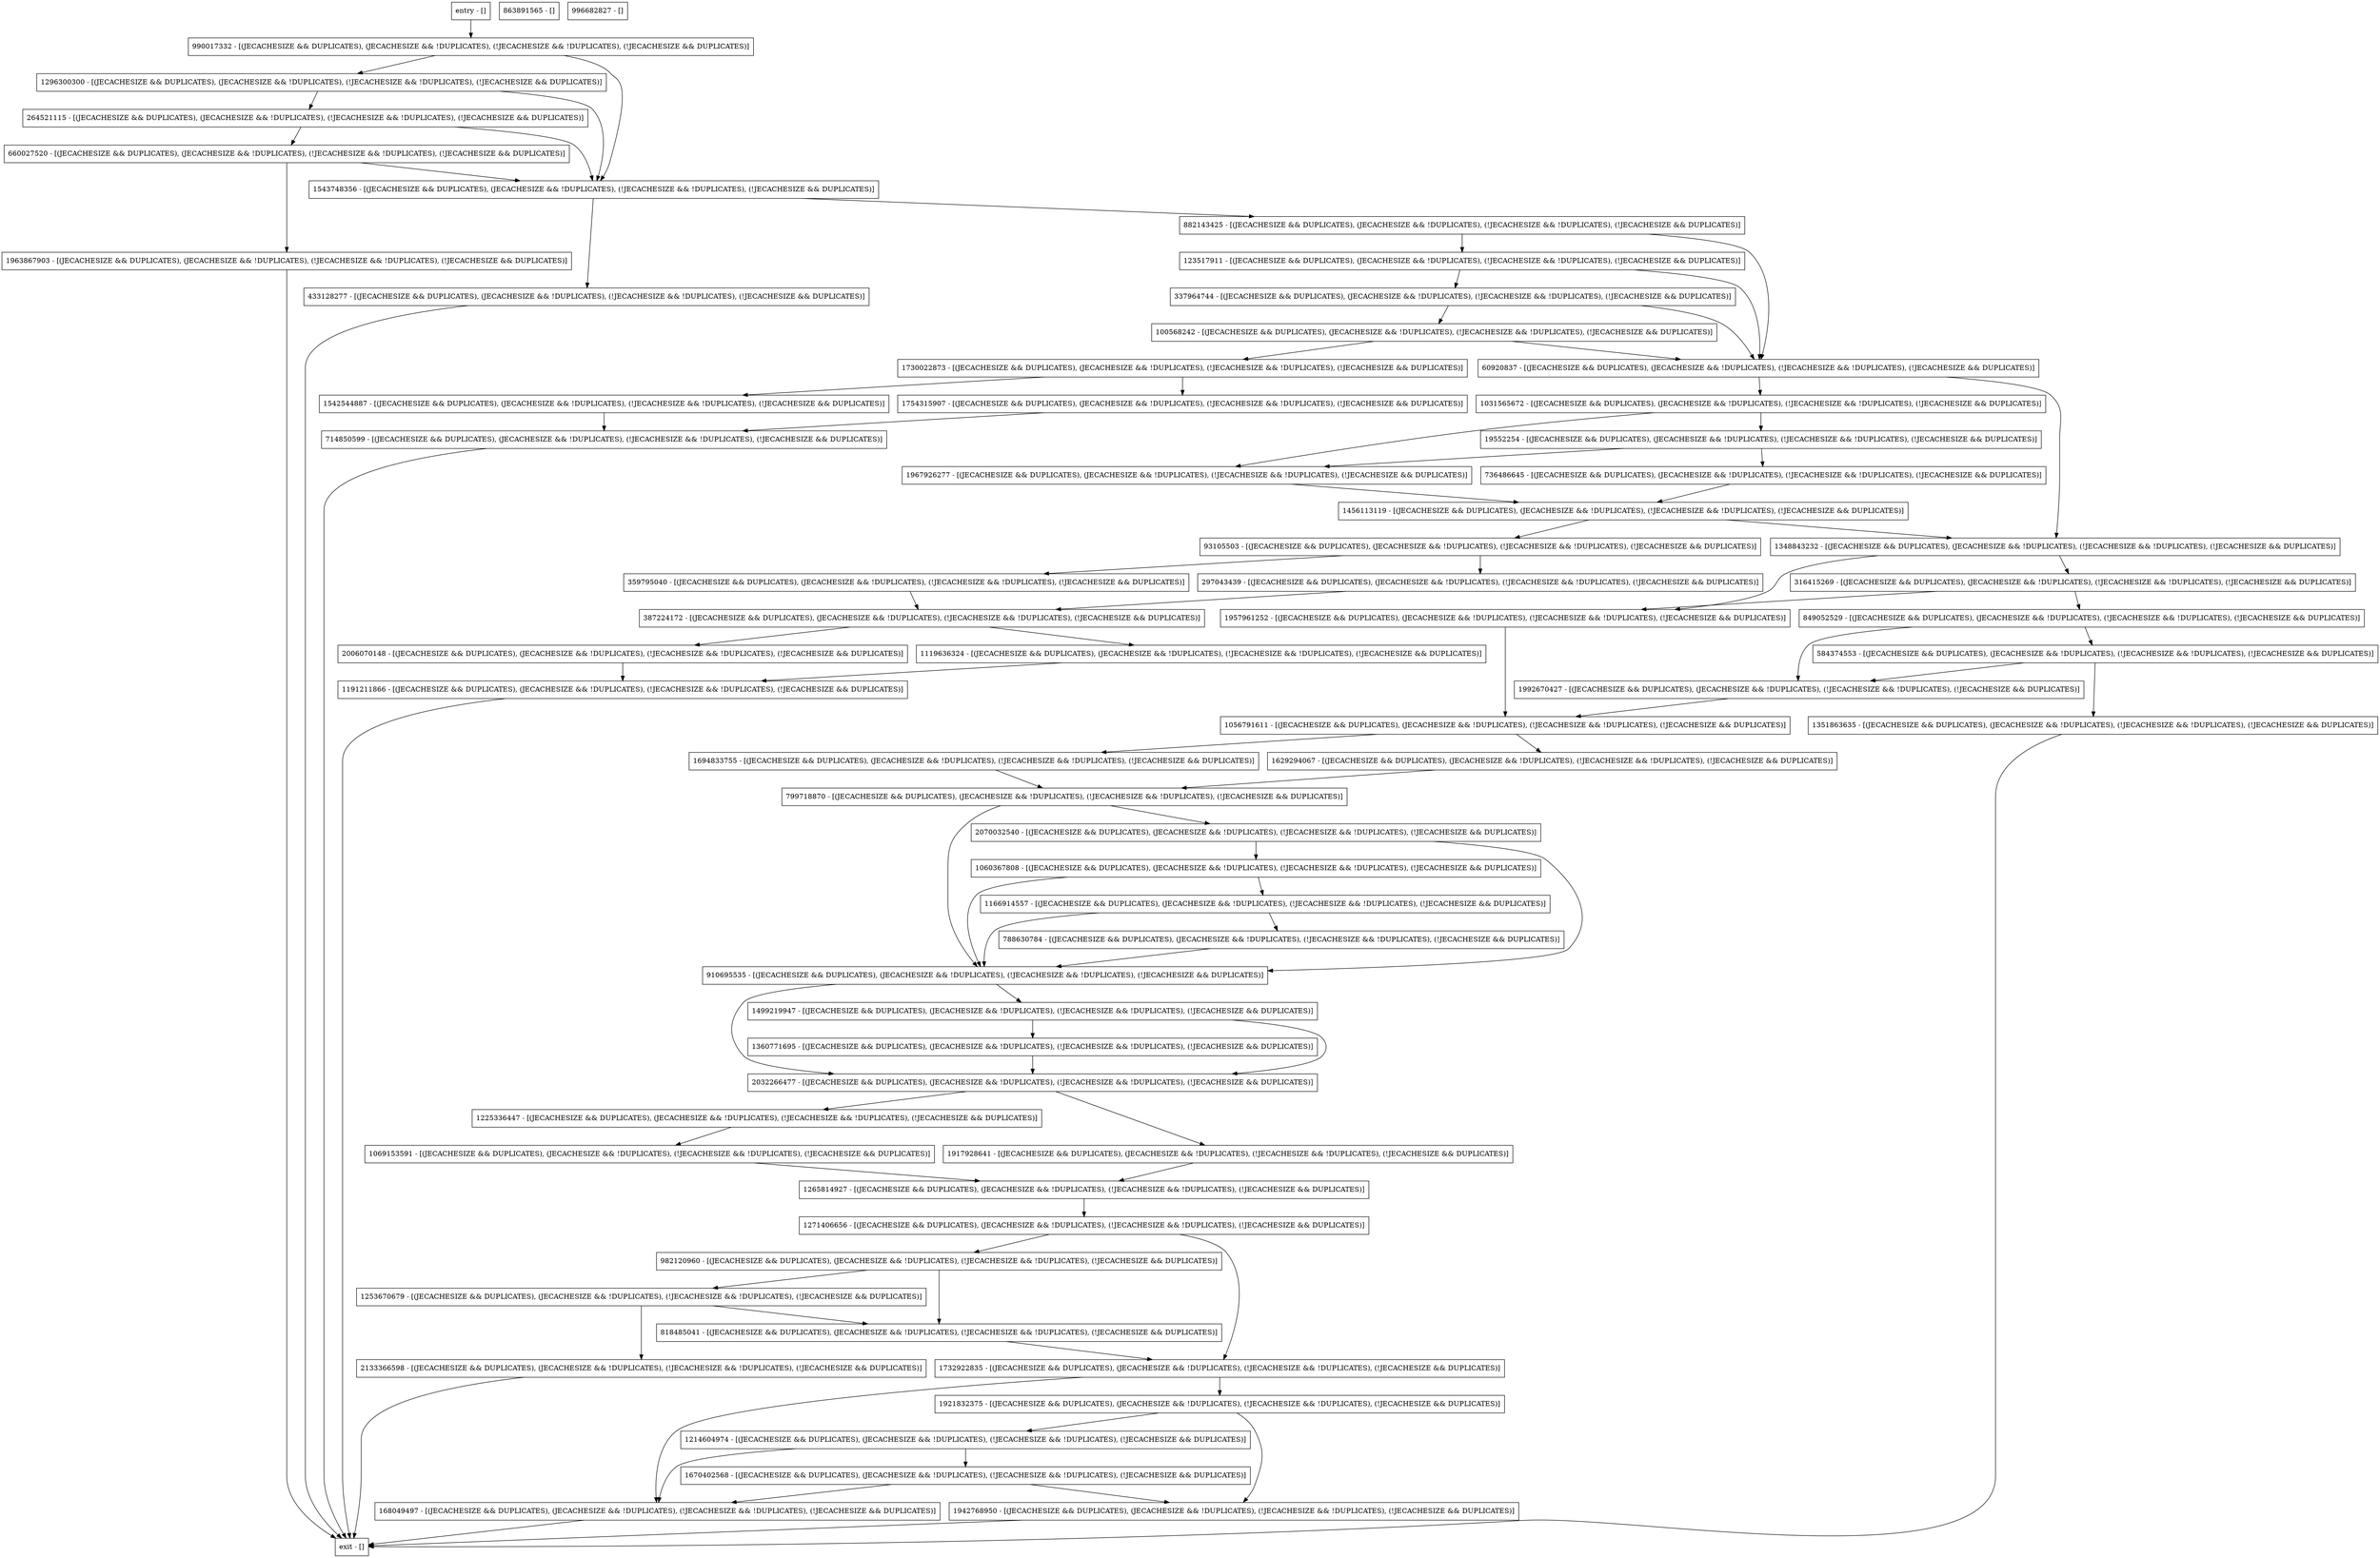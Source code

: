 digraph logInternal {
node [shape=record];
1271406656 [label="1271406656 - [(JECACHESIZE && DUPLICATES), (JECACHESIZE && !DUPLICATES), (!JECACHESIZE && !DUPLICATES), (!JECACHESIZE && DUPLICATES)]"];
1967926277 [label="1967926277 - [(JECACHESIZE && DUPLICATES), (JECACHESIZE && !DUPLICATES), (!JECACHESIZE && !DUPLICATES), (!JECACHESIZE && DUPLICATES)]"];
1069153591 [label="1069153591 - [(JECACHESIZE && DUPLICATES), (JECACHESIZE && !DUPLICATES), (!JECACHESIZE && !DUPLICATES), (!JECACHESIZE && DUPLICATES)]"];
863891565 [label="863891565 - []"];
93105503 [label="93105503 - [(JECACHESIZE && DUPLICATES), (JECACHESIZE && !DUPLICATES), (!JECACHESIZE && !DUPLICATES), (!JECACHESIZE && DUPLICATES)]"];
1031565672 [label="1031565672 - [(JECACHESIZE && DUPLICATES), (JECACHESIZE && !DUPLICATES), (!JECACHESIZE && !DUPLICATES), (!JECACHESIZE && DUPLICATES)]"];
359795040 [label="359795040 - [(JECACHESIZE && DUPLICATES), (JECACHESIZE && !DUPLICATES), (!JECACHESIZE && !DUPLICATES), (!JECACHESIZE && DUPLICATES)]"];
1942768950 [label="1942768950 - [(JECACHESIZE && DUPLICATES), (JECACHESIZE && !DUPLICATES), (!JECACHESIZE && !DUPLICATES), (!JECACHESIZE && DUPLICATES)]"];
297043439 [label="297043439 - [(JECACHESIZE && DUPLICATES), (JECACHESIZE && !DUPLICATES), (!JECACHESIZE && !DUPLICATES), (!JECACHESIZE && DUPLICATES)]"];
1542544887 [label="1542544887 - [(JECACHESIZE && DUPLICATES), (JECACHESIZE && !DUPLICATES), (!JECACHESIZE && !DUPLICATES), (!JECACHESIZE && DUPLICATES)]"];
736486645 [label="736486645 - [(JECACHESIZE && DUPLICATES), (JECACHESIZE && !DUPLICATES), (!JECACHESIZE && !DUPLICATES), (!JECACHESIZE && DUPLICATES)]"];
433128277 [label="433128277 - [(JECACHESIZE && DUPLICATES), (JECACHESIZE && !DUPLICATES), (!JECACHESIZE && !DUPLICATES), (!JECACHESIZE && DUPLICATES)]"];
1917928641 [label="1917928641 - [(JECACHESIZE && DUPLICATES), (JECACHESIZE && !DUPLICATES), (!JECACHESIZE && !DUPLICATES), (!JECACHESIZE && DUPLICATES)]"];
1166914557 [label="1166914557 - [(JECACHESIZE && DUPLICATES), (JECACHESIZE && !DUPLICATES), (!JECACHESIZE && !DUPLICATES), (!JECACHESIZE && DUPLICATES)]"];
1456113119 [label="1456113119 - [(JECACHESIZE && DUPLICATES), (JECACHESIZE && !DUPLICATES), (!JECACHESIZE && !DUPLICATES), (!JECACHESIZE && DUPLICATES)]"];
996682827 [label="996682827 - []"];
1992670427 [label="1992670427 - [(JECACHESIZE && DUPLICATES), (JECACHESIZE && !DUPLICATES), (!JECACHESIZE && !DUPLICATES), (!JECACHESIZE && DUPLICATES)]"];
584374553 [label="584374553 - [(JECACHESIZE && DUPLICATES), (JECACHESIZE && !DUPLICATES), (!JECACHESIZE && !DUPLICATES), (!JECACHESIZE && DUPLICATES)]"];
818485041 [label="818485041 - [(JECACHESIZE && DUPLICATES), (JECACHESIZE && !DUPLICATES), (!JECACHESIZE && !DUPLICATES), (!JECACHESIZE && DUPLICATES)]"];
1694833755 [label="1694833755 - [(JECACHESIZE && DUPLICATES), (JECACHESIZE && !DUPLICATES), (!JECACHESIZE && !DUPLICATES), (!JECACHESIZE && DUPLICATES)]"];
168049497 [label="168049497 - [(JECACHESIZE && DUPLICATES), (JECACHESIZE && !DUPLICATES), (!JECACHESIZE && !DUPLICATES), (!JECACHESIZE && DUPLICATES)]"];
849052529 [label="849052529 - [(JECACHESIZE && DUPLICATES), (JECACHESIZE && !DUPLICATES), (!JECACHESIZE && !DUPLICATES), (!JECACHESIZE && DUPLICATES)]"];
entry [label="entry - []"];
exit [label="exit - []"];
1732922835 [label="1732922835 - [(JECACHESIZE && DUPLICATES), (JECACHESIZE && !DUPLICATES), (!JECACHESIZE && !DUPLICATES), (!JECACHESIZE && DUPLICATES)]"];
264521115 [label="264521115 - [(JECACHESIZE && DUPLICATES), (JECACHESIZE && !DUPLICATES), (!JECACHESIZE && !DUPLICATES), (!JECACHESIZE && DUPLICATES)]"];
1543748356 [label="1543748356 - [(JECACHESIZE && DUPLICATES), (JECACHESIZE && !DUPLICATES), (!JECACHESIZE && !DUPLICATES), (!JECACHESIZE && DUPLICATES)]"];
337964744 [label="337964744 - [(JECACHESIZE && DUPLICATES), (JECACHESIZE && !DUPLICATES), (!JECACHESIZE && !DUPLICATES), (!JECACHESIZE && DUPLICATES)]"];
982120960 [label="982120960 - [(JECACHESIZE && DUPLICATES), (JECACHESIZE && !DUPLICATES), (!JECACHESIZE && !DUPLICATES), (!JECACHESIZE && DUPLICATES)]"];
910695535 [label="910695535 - [(JECACHESIZE && DUPLICATES), (JECACHESIZE && !DUPLICATES), (!JECACHESIZE && !DUPLICATES), (!JECACHESIZE && DUPLICATES)]"];
1056791611 [label="1056791611 - [(JECACHESIZE && DUPLICATES), (JECACHESIZE && !DUPLICATES), (!JECACHESIZE && !DUPLICATES), (!JECACHESIZE && DUPLICATES)]"];
1351863635 [label="1351863635 - [(JECACHESIZE && DUPLICATES), (JECACHESIZE && !DUPLICATES), (!JECACHESIZE && !DUPLICATES), (!JECACHESIZE && DUPLICATES)]"];
1963867903 [label="1963867903 - [(JECACHESIZE && DUPLICATES), (JECACHESIZE && !DUPLICATES), (!JECACHESIZE && !DUPLICATES), (!JECACHESIZE && DUPLICATES)]"];
1060367808 [label="1060367808 - [(JECACHESIZE && DUPLICATES), (JECACHESIZE && !DUPLICATES), (!JECACHESIZE && !DUPLICATES), (!JECACHESIZE && DUPLICATES)]"];
1253670679 [label="1253670679 - [(JECACHESIZE && DUPLICATES), (JECACHESIZE && !DUPLICATES), (!JECACHESIZE && !DUPLICATES), (!JECACHESIZE && DUPLICATES)]"];
1225336447 [label="1225336447 - [(JECACHESIZE && DUPLICATES), (JECACHESIZE && !DUPLICATES), (!JECACHESIZE && !DUPLICATES), (!JECACHESIZE && DUPLICATES)]"];
100568242 [label="100568242 - [(JECACHESIZE && DUPLICATES), (JECACHESIZE && !DUPLICATES), (!JECACHESIZE && !DUPLICATES), (!JECACHESIZE && DUPLICATES)]"];
799718870 [label="799718870 - [(JECACHESIZE && DUPLICATES), (JECACHESIZE && !DUPLICATES), (!JECACHESIZE && !DUPLICATES), (!JECACHESIZE && DUPLICATES)]"];
1921832375 [label="1921832375 - [(JECACHESIZE && DUPLICATES), (JECACHESIZE && !DUPLICATES), (!JECACHESIZE && !DUPLICATES), (!JECACHESIZE && DUPLICATES)]"];
1214604974 [label="1214604974 - [(JECACHESIZE && DUPLICATES), (JECACHESIZE && !DUPLICATES), (!JECACHESIZE && !DUPLICATES), (!JECACHESIZE && DUPLICATES)]"];
387224172 [label="387224172 - [(JECACHESIZE && DUPLICATES), (JECACHESIZE && !DUPLICATES), (!JECACHESIZE && !DUPLICATES), (!JECACHESIZE && DUPLICATES)]"];
1957961252 [label="1957961252 - [(JECACHESIZE && DUPLICATES), (JECACHESIZE && !DUPLICATES), (!JECACHESIZE && !DUPLICATES), (!JECACHESIZE && DUPLICATES)]"];
660027520 [label="660027520 - [(JECACHESIZE && DUPLICATES), (JECACHESIZE && !DUPLICATES), (!JECACHESIZE && !DUPLICATES), (!JECACHESIZE && DUPLICATES)]"];
1265814927 [label="1265814927 - [(JECACHESIZE && DUPLICATES), (JECACHESIZE && !DUPLICATES), (!JECACHESIZE && !DUPLICATES), (!JECACHESIZE && DUPLICATES)]"];
1119636324 [label="1119636324 - [(JECACHESIZE && DUPLICATES), (JECACHESIZE && !DUPLICATES), (!JECACHESIZE && !DUPLICATES), (!JECACHESIZE && DUPLICATES)]"];
2032266477 [label="2032266477 - [(JECACHESIZE && DUPLICATES), (JECACHESIZE && !DUPLICATES), (!JECACHESIZE && !DUPLICATES), (!JECACHESIZE && DUPLICATES)]"];
714850599 [label="714850599 - [(JECACHESIZE && DUPLICATES), (JECACHESIZE && !DUPLICATES), (!JECACHESIZE && !DUPLICATES), (!JECACHESIZE && DUPLICATES)]"];
2070032540 [label="2070032540 - [(JECACHESIZE && DUPLICATES), (JECACHESIZE && !DUPLICATES), (!JECACHESIZE && !DUPLICATES), (!JECACHESIZE && DUPLICATES)]"];
1499219947 [label="1499219947 - [(JECACHESIZE && DUPLICATES), (JECACHESIZE && !DUPLICATES), (!JECACHESIZE && !DUPLICATES), (!JECACHESIZE && DUPLICATES)]"];
2133366598 [label="2133366598 - [(JECACHESIZE && DUPLICATES), (JECACHESIZE && !DUPLICATES), (!JECACHESIZE && !DUPLICATES), (!JECACHESIZE && DUPLICATES)]"];
1191211866 [label="1191211866 - [(JECACHESIZE && DUPLICATES), (JECACHESIZE && !DUPLICATES), (!JECACHESIZE && !DUPLICATES), (!JECACHESIZE && DUPLICATES)]"];
316415269 [label="316415269 - [(JECACHESIZE && DUPLICATES), (JECACHESIZE && !DUPLICATES), (!JECACHESIZE && !DUPLICATES), (!JECACHESIZE && DUPLICATES)]"];
19552254 [label="19552254 - [(JECACHESIZE && DUPLICATES), (JECACHESIZE && !DUPLICATES), (!JECACHESIZE && !DUPLICATES), (!JECACHESIZE && DUPLICATES)]"];
1360771695 [label="1360771695 - [(JECACHESIZE && DUPLICATES), (JECACHESIZE && !DUPLICATES), (!JECACHESIZE && !DUPLICATES), (!JECACHESIZE && DUPLICATES)]"];
788630784 [label="788630784 - [(JECACHESIZE && DUPLICATES), (JECACHESIZE && !DUPLICATES), (!JECACHESIZE && !DUPLICATES), (!JECACHESIZE && DUPLICATES)]"];
2006070148 [label="2006070148 - [(JECACHESIZE && DUPLICATES), (JECACHESIZE && !DUPLICATES), (!JECACHESIZE && !DUPLICATES), (!JECACHESIZE && DUPLICATES)]"];
1730022873 [label="1730022873 - [(JECACHESIZE && DUPLICATES), (JECACHESIZE && !DUPLICATES), (!JECACHESIZE && !DUPLICATES), (!JECACHESIZE && DUPLICATES)]"];
1348843232 [label="1348843232 - [(JECACHESIZE && DUPLICATES), (JECACHESIZE && !DUPLICATES), (!JECACHESIZE && !DUPLICATES), (!JECACHESIZE && DUPLICATES)]"];
990017332 [label="990017332 - [(JECACHESIZE && DUPLICATES), (JECACHESIZE && !DUPLICATES), (!JECACHESIZE && !DUPLICATES), (!JECACHESIZE && DUPLICATES)]"];
60920837 [label="60920837 - [(JECACHESIZE && DUPLICATES), (JECACHESIZE && !DUPLICATES), (!JECACHESIZE && !DUPLICATES), (!JECACHESIZE && DUPLICATES)]"];
1754315907 [label="1754315907 - [(JECACHESIZE && DUPLICATES), (JECACHESIZE && !DUPLICATES), (!JECACHESIZE && !DUPLICATES), (!JECACHESIZE && DUPLICATES)]"];
1629294067 [label="1629294067 - [(JECACHESIZE && DUPLICATES), (JECACHESIZE && !DUPLICATES), (!JECACHESIZE && !DUPLICATES), (!JECACHESIZE && DUPLICATES)]"];
882143425 [label="882143425 - [(JECACHESIZE && DUPLICATES), (JECACHESIZE && !DUPLICATES), (!JECACHESIZE && !DUPLICATES), (!JECACHESIZE && DUPLICATES)]"];
1670402568 [label="1670402568 - [(JECACHESIZE && DUPLICATES), (JECACHESIZE && !DUPLICATES), (!JECACHESIZE && !DUPLICATES), (!JECACHESIZE && DUPLICATES)]"];
1296300300 [label="1296300300 - [(JECACHESIZE && DUPLICATES), (JECACHESIZE && !DUPLICATES), (!JECACHESIZE && !DUPLICATES), (!JECACHESIZE && DUPLICATES)]"];
123517911 [label="123517911 - [(JECACHESIZE && DUPLICATES), (JECACHESIZE && !DUPLICATES), (!JECACHESIZE && !DUPLICATES), (!JECACHESIZE && DUPLICATES)]"];
entry;
exit;
1271406656 -> 1732922835;
1271406656 -> 982120960;
1967926277 -> 1456113119;
1069153591 -> 1265814927;
93105503 -> 359795040;
93105503 -> 297043439;
1031565672 -> 1967926277;
1031565672 -> 19552254;
359795040 -> 387224172;
1942768950 -> exit;
297043439 -> 387224172;
1542544887 -> 714850599;
736486645 -> 1456113119;
433128277 -> exit;
1917928641 -> 1265814927;
1166914557 -> 788630784;
1166914557 -> 910695535;
1456113119 -> 93105503;
1456113119 -> 1348843232;
1992670427 -> 1056791611;
584374553 -> 1351863635;
584374553 -> 1992670427;
818485041 -> 1732922835;
1694833755 -> 799718870;
168049497 -> exit;
849052529 -> 1992670427;
849052529 -> 584374553;
entry -> 990017332;
1732922835 -> 168049497;
1732922835 -> 1921832375;
264521115 -> 660027520;
264521115 -> 1543748356;
1543748356 -> 433128277;
1543748356 -> 882143425;
337964744 -> 60920837;
337964744 -> 100568242;
982120960 -> 818485041;
982120960 -> 1253670679;
910695535 -> 2032266477;
910695535 -> 1499219947;
1056791611 -> 1694833755;
1056791611 -> 1629294067;
1351863635 -> exit;
1963867903 -> exit;
1060367808 -> 1166914557;
1060367808 -> 910695535;
1253670679 -> 818485041;
1253670679 -> 2133366598;
1225336447 -> 1069153591;
100568242 -> 60920837;
100568242 -> 1730022873;
799718870 -> 2070032540;
799718870 -> 910695535;
1921832375 -> 1942768950;
1921832375 -> 1214604974;
1214604974 -> 168049497;
1214604974 -> 1670402568;
387224172 -> 1119636324;
387224172 -> 2006070148;
1957961252 -> 1056791611;
660027520 -> 1963867903;
660027520 -> 1543748356;
1265814927 -> 1271406656;
1119636324 -> 1191211866;
2032266477 -> 1225336447;
2032266477 -> 1917928641;
714850599 -> exit;
2070032540 -> 1060367808;
2070032540 -> 910695535;
1499219947 -> 1360771695;
1499219947 -> 2032266477;
2133366598 -> exit;
1191211866 -> exit;
316415269 -> 1957961252;
316415269 -> 849052529;
19552254 -> 1967926277;
19552254 -> 736486645;
1360771695 -> 2032266477;
788630784 -> 910695535;
2006070148 -> 1191211866;
1730022873 -> 1542544887;
1730022873 -> 1754315907;
1348843232 -> 1957961252;
1348843232 -> 316415269;
990017332 -> 1543748356;
990017332 -> 1296300300;
60920837 -> 1031565672;
60920837 -> 1348843232;
1754315907 -> 714850599;
1629294067 -> 799718870;
882143425 -> 60920837;
882143425 -> 123517911;
1670402568 -> 168049497;
1670402568 -> 1942768950;
1296300300 -> 264521115;
1296300300 -> 1543748356;
123517911 -> 60920837;
123517911 -> 337964744;
}

